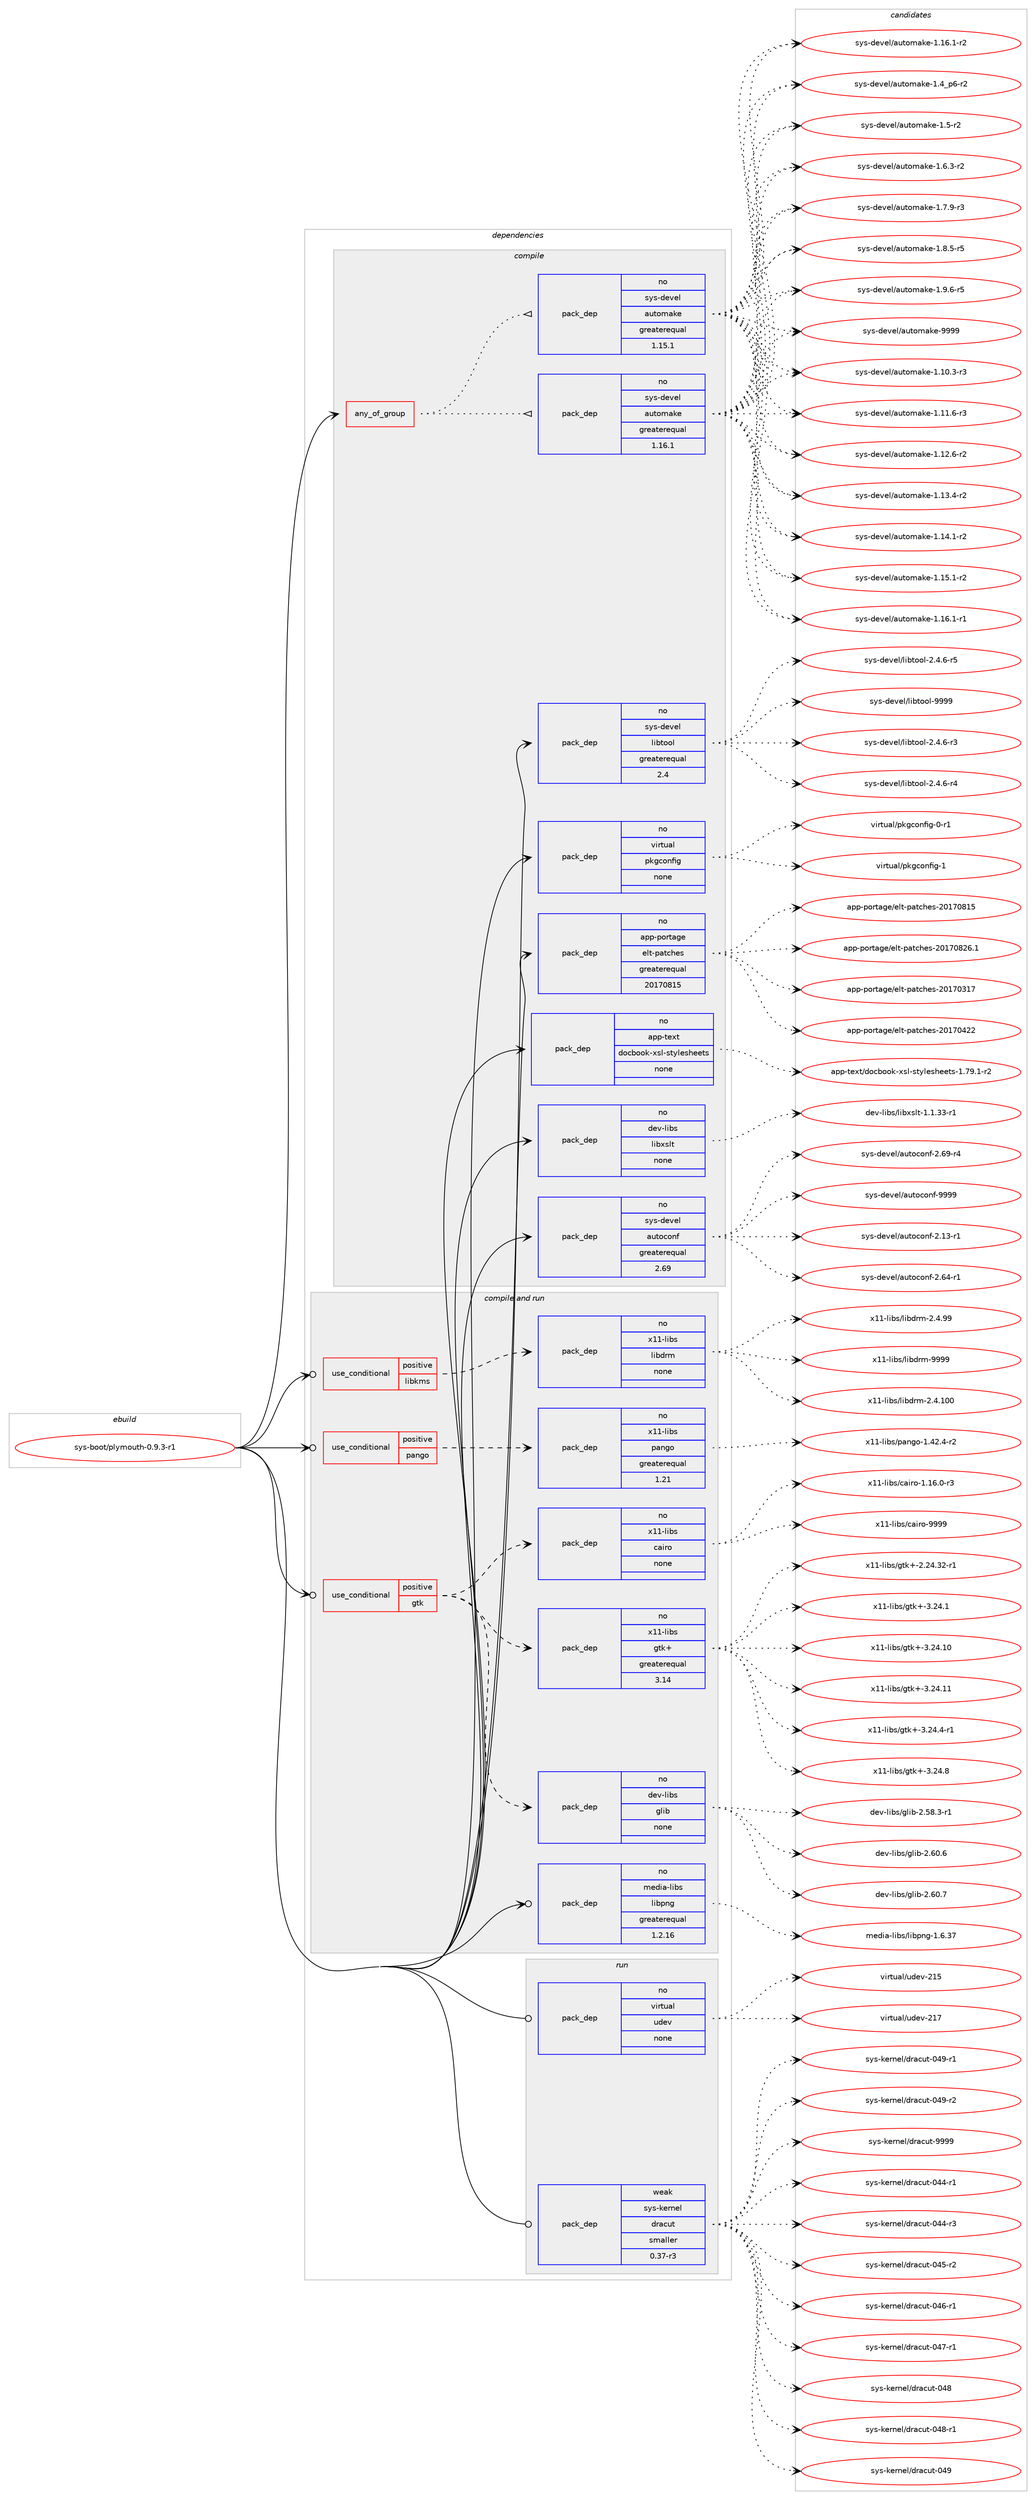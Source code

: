 digraph prolog {

# *************
# Graph options
# *************

newrank=true;
concentrate=true;
compound=true;
graph [rankdir=LR,fontname=Helvetica,fontsize=10,ranksep=1.5];#, ranksep=2.5, nodesep=0.2];
edge  [arrowhead=vee];
node  [fontname=Helvetica,fontsize=10];

# **********
# The ebuild
# **********

subgraph cluster_leftcol {
color=gray;
rank=same;
label=<<i>ebuild</i>>;
id [label="sys-boot/plymouth-0.9.3-r1", color=red, width=4, href="../sys-boot/plymouth-0.9.3-r1.svg"];
}

# ****************
# The dependencies
# ****************

subgraph cluster_midcol {
color=gray;
label=<<i>dependencies</i>>;
subgraph cluster_compile {
fillcolor="#eeeeee";
style=filled;
label=<<i>compile</i>>;
subgraph any14941 {
dependency881866 [label=<<TABLE BORDER="0" CELLBORDER="1" CELLSPACING="0" CELLPADDING="4"><TR><TD CELLPADDING="10">any_of_group</TD></TR></TABLE>>, shape=none, color=red];subgraph pack653960 {
dependency881867 [label=<<TABLE BORDER="0" CELLBORDER="1" CELLSPACING="0" CELLPADDING="4" WIDTH="220"><TR><TD ROWSPAN="6" CELLPADDING="30">pack_dep</TD></TR><TR><TD WIDTH="110">no</TD></TR><TR><TD>sys-devel</TD></TR><TR><TD>automake</TD></TR><TR><TD>greaterequal</TD></TR><TR><TD>1.16.1</TD></TR></TABLE>>, shape=none, color=blue];
}
dependency881866:e -> dependency881867:w [weight=20,style="dotted",arrowhead="oinv"];
subgraph pack653961 {
dependency881868 [label=<<TABLE BORDER="0" CELLBORDER="1" CELLSPACING="0" CELLPADDING="4" WIDTH="220"><TR><TD ROWSPAN="6" CELLPADDING="30">pack_dep</TD></TR><TR><TD WIDTH="110">no</TD></TR><TR><TD>sys-devel</TD></TR><TR><TD>automake</TD></TR><TR><TD>greaterequal</TD></TR><TR><TD>1.15.1</TD></TR></TABLE>>, shape=none, color=blue];
}
dependency881866:e -> dependency881868:w [weight=20,style="dotted",arrowhead="oinv"];
}
id:e -> dependency881866:w [weight=20,style="solid",arrowhead="vee"];
subgraph pack653962 {
dependency881869 [label=<<TABLE BORDER="0" CELLBORDER="1" CELLSPACING="0" CELLPADDING="4" WIDTH="220"><TR><TD ROWSPAN="6" CELLPADDING="30">pack_dep</TD></TR><TR><TD WIDTH="110">no</TD></TR><TR><TD>app-portage</TD></TR><TR><TD>elt-patches</TD></TR><TR><TD>greaterequal</TD></TR><TR><TD>20170815</TD></TR></TABLE>>, shape=none, color=blue];
}
id:e -> dependency881869:w [weight=20,style="solid",arrowhead="vee"];
subgraph pack653963 {
dependency881870 [label=<<TABLE BORDER="0" CELLBORDER="1" CELLSPACING="0" CELLPADDING="4" WIDTH="220"><TR><TD ROWSPAN="6" CELLPADDING="30">pack_dep</TD></TR><TR><TD WIDTH="110">no</TD></TR><TR><TD>app-text</TD></TR><TR><TD>docbook-xsl-stylesheets</TD></TR><TR><TD>none</TD></TR><TR><TD></TD></TR></TABLE>>, shape=none, color=blue];
}
id:e -> dependency881870:w [weight=20,style="solid",arrowhead="vee"];
subgraph pack653964 {
dependency881871 [label=<<TABLE BORDER="0" CELLBORDER="1" CELLSPACING="0" CELLPADDING="4" WIDTH="220"><TR><TD ROWSPAN="6" CELLPADDING="30">pack_dep</TD></TR><TR><TD WIDTH="110">no</TD></TR><TR><TD>dev-libs</TD></TR><TR><TD>libxslt</TD></TR><TR><TD>none</TD></TR><TR><TD></TD></TR></TABLE>>, shape=none, color=blue];
}
id:e -> dependency881871:w [weight=20,style="solid",arrowhead="vee"];
subgraph pack653965 {
dependency881872 [label=<<TABLE BORDER="0" CELLBORDER="1" CELLSPACING="0" CELLPADDING="4" WIDTH="220"><TR><TD ROWSPAN="6" CELLPADDING="30">pack_dep</TD></TR><TR><TD WIDTH="110">no</TD></TR><TR><TD>sys-devel</TD></TR><TR><TD>autoconf</TD></TR><TR><TD>greaterequal</TD></TR><TR><TD>2.69</TD></TR></TABLE>>, shape=none, color=blue];
}
id:e -> dependency881872:w [weight=20,style="solid",arrowhead="vee"];
subgraph pack653966 {
dependency881873 [label=<<TABLE BORDER="0" CELLBORDER="1" CELLSPACING="0" CELLPADDING="4" WIDTH="220"><TR><TD ROWSPAN="6" CELLPADDING="30">pack_dep</TD></TR><TR><TD WIDTH="110">no</TD></TR><TR><TD>sys-devel</TD></TR><TR><TD>libtool</TD></TR><TR><TD>greaterequal</TD></TR><TR><TD>2.4</TD></TR></TABLE>>, shape=none, color=blue];
}
id:e -> dependency881873:w [weight=20,style="solid",arrowhead="vee"];
subgraph pack653967 {
dependency881874 [label=<<TABLE BORDER="0" CELLBORDER="1" CELLSPACING="0" CELLPADDING="4" WIDTH="220"><TR><TD ROWSPAN="6" CELLPADDING="30">pack_dep</TD></TR><TR><TD WIDTH="110">no</TD></TR><TR><TD>virtual</TD></TR><TR><TD>pkgconfig</TD></TR><TR><TD>none</TD></TR><TR><TD></TD></TR></TABLE>>, shape=none, color=blue];
}
id:e -> dependency881874:w [weight=20,style="solid",arrowhead="vee"];
}
subgraph cluster_compileandrun {
fillcolor="#eeeeee";
style=filled;
label=<<i>compile and run</i>>;
subgraph cond212442 {
dependency881875 [label=<<TABLE BORDER="0" CELLBORDER="1" CELLSPACING="0" CELLPADDING="4"><TR><TD ROWSPAN="3" CELLPADDING="10">use_conditional</TD></TR><TR><TD>positive</TD></TR><TR><TD>gtk</TD></TR></TABLE>>, shape=none, color=red];
subgraph pack653968 {
dependency881876 [label=<<TABLE BORDER="0" CELLBORDER="1" CELLSPACING="0" CELLPADDING="4" WIDTH="220"><TR><TD ROWSPAN="6" CELLPADDING="30">pack_dep</TD></TR><TR><TD WIDTH="110">no</TD></TR><TR><TD>dev-libs</TD></TR><TR><TD>glib</TD></TR><TR><TD>none</TD></TR><TR><TD></TD></TR></TABLE>>, shape=none, color=blue];
}
dependency881875:e -> dependency881876:w [weight=20,style="dashed",arrowhead="vee"];
subgraph pack653969 {
dependency881877 [label=<<TABLE BORDER="0" CELLBORDER="1" CELLSPACING="0" CELLPADDING="4" WIDTH="220"><TR><TD ROWSPAN="6" CELLPADDING="30">pack_dep</TD></TR><TR><TD WIDTH="110">no</TD></TR><TR><TD>x11-libs</TD></TR><TR><TD>gtk+</TD></TR><TR><TD>greaterequal</TD></TR><TR><TD>3.14</TD></TR></TABLE>>, shape=none, color=blue];
}
dependency881875:e -> dependency881877:w [weight=20,style="dashed",arrowhead="vee"];
subgraph pack653970 {
dependency881878 [label=<<TABLE BORDER="0" CELLBORDER="1" CELLSPACING="0" CELLPADDING="4" WIDTH="220"><TR><TD ROWSPAN="6" CELLPADDING="30">pack_dep</TD></TR><TR><TD WIDTH="110">no</TD></TR><TR><TD>x11-libs</TD></TR><TR><TD>cairo</TD></TR><TR><TD>none</TD></TR><TR><TD></TD></TR></TABLE>>, shape=none, color=blue];
}
dependency881875:e -> dependency881878:w [weight=20,style="dashed",arrowhead="vee"];
}
id:e -> dependency881875:w [weight=20,style="solid",arrowhead="odotvee"];
subgraph cond212443 {
dependency881879 [label=<<TABLE BORDER="0" CELLBORDER="1" CELLSPACING="0" CELLPADDING="4"><TR><TD ROWSPAN="3" CELLPADDING="10">use_conditional</TD></TR><TR><TD>positive</TD></TR><TR><TD>libkms</TD></TR></TABLE>>, shape=none, color=red];
subgraph pack653971 {
dependency881880 [label=<<TABLE BORDER="0" CELLBORDER="1" CELLSPACING="0" CELLPADDING="4" WIDTH="220"><TR><TD ROWSPAN="6" CELLPADDING="30">pack_dep</TD></TR><TR><TD WIDTH="110">no</TD></TR><TR><TD>x11-libs</TD></TR><TR><TD>libdrm</TD></TR><TR><TD>none</TD></TR><TR><TD></TD></TR></TABLE>>, shape=none, color=blue];
}
dependency881879:e -> dependency881880:w [weight=20,style="dashed",arrowhead="vee"];
}
id:e -> dependency881879:w [weight=20,style="solid",arrowhead="odotvee"];
subgraph cond212444 {
dependency881881 [label=<<TABLE BORDER="0" CELLBORDER="1" CELLSPACING="0" CELLPADDING="4"><TR><TD ROWSPAN="3" CELLPADDING="10">use_conditional</TD></TR><TR><TD>positive</TD></TR><TR><TD>pango</TD></TR></TABLE>>, shape=none, color=red];
subgraph pack653972 {
dependency881882 [label=<<TABLE BORDER="0" CELLBORDER="1" CELLSPACING="0" CELLPADDING="4" WIDTH="220"><TR><TD ROWSPAN="6" CELLPADDING="30">pack_dep</TD></TR><TR><TD WIDTH="110">no</TD></TR><TR><TD>x11-libs</TD></TR><TR><TD>pango</TD></TR><TR><TD>greaterequal</TD></TR><TR><TD>1.21</TD></TR></TABLE>>, shape=none, color=blue];
}
dependency881881:e -> dependency881882:w [weight=20,style="dashed",arrowhead="vee"];
}
id:e -> dependency881881:w [weight=20,style="solid",arrowhead="odotvee"];
subgraph pack653973 {
dependency881883 [label=<<TABLE BORDER="0" CELLBORDER="1" CELLSPACING="0" CELLPADDING="4" WIDTH="220"><TR><TD ROWSPAN="6" CELLPADDING="30">pack_dep</TD></TR><TR><TD WIDTH="110">no</TD></TR><TR><TD>media-libs</TD></TR><TR><TD>libpng</TD></TR><TR><TD>greaterequal</TD></TR><TR><TD>1.2.16</TD></TR></TABLE>>, shape=none, color=blue];
}
id:e -> dependency881883:w [weight=20,style="solid",arrowhead="odotvee"];
}
subgraph cluster_run {
fillcolor="#eeeeee";
style=filled;
label=<<i>run</i>>;
subgraph pack653974 {
dependency881884 [label=<<TABLE BORDER="0" CELLBORDER="1" CELLSPACING="0" CELLPADDING="4" WIDTH="220"><TR><TD ROWSPAN="6" CELLPADDING="30">pack_dep</TD></TR><TR><TD WIDTH="110">no</TD></TR><TR><TD>virtual</TD></TR><TR><TD>udev</TD></TR><TR><TD>none</TD></TR><TR><TD></TD></TR></TABLE>>, shape=none, color=blue];
}
id:e -> dependency881884:w [weight=20,style="solid",arrowhead="odot"];
subgraph pack653975 {
dependency881885 [label=<<TABLE BORDER="0" CELLBORDER="1" CELLSPACING="0" CELLPADDING="4" WIDTH="220"><TR><TD ROWSPAN="6" CELLPADDING="30">pack_dep</TD></TR><TR><TD WIDTH="110">weak</TD></TR><TR><TD>sys-kernel</TD></TR><TR><TD>dracut</TD></TR><TR><TD>smaller</TD></TR><TR><TD>0.37-r3</TD></TR></TABLE>>, shape=none, color=blue];
}
id:e -> dependency881885:w [weight=20,style="solid",arrowhead="odot"];
}
}

# **************
# The candidates
# **************

subgraph cluster_choices {
rank=same;
color=gray;
label=<<i>candidates</i>>;

subgraph choice653960 {
color=black;
nodesep=1;
choice11512111545100101118101108479711711611110997107101454946494846514511451 [label="sys-devel/automake-1.10.3-r3", color=red, width=4,href="../sys-devel/automake-1.10.3-r3.svg"];
choice11512111545100101118101108479711711611110997107101454946494946544511451 [label="sys-devel/automake-1.11.6-r3", color=red, width=4,href="../sys-devel/automake-1.11.6-r3.svg"];
choice11512111545100101118101108479711711611110997107101454946495046544511450 [label="sys-devel/automake-1.12.6-r2", color=red, width=4,href="../sys-devel/automake-1.12.6-r2.svg"];
choice11512111545100101118101108479711711611110997107101454946495146524511450 [label="sys-devel/automake-1.13.4-r2", color=red, width=4,href="../sys-devel/automake-1.13.4-r2.svg"];
choice11512111545100101118101108479711711611110997107101454946495246494511450 [label="sys-devel/automake-1.14.1-r2", color=red, width=4,href="../sys-devel/automake-1.14.1-r2.svg"];
choice11512111545100101118101108479711711611110997107101454946495346494511450 [label="sys-devel/automake-1.15.1-r2", color=red, width=4,href="../sys-devel/automake-1.15.1-r2.svg"];
choice11512111545100101118101108479711711611110997107101454946495446494511449 [label="sys-devel/automake-1.16.1-r1", color=red, width=4,href="../sys-devel/automake-1.16.1-r1.svg"];
choice11512111545100101118101108479711711611110997107101454946495446494511450 [label="sys-devel/automake-1.16.1-r2", color=red, width=4,href="../sys-devel/automake-1.16.1-r2.svg"];
choice115121115451001011181011084797117116111109971071014549465295112544511450 [label="sys-devel/automake-1.4_p6-r2", color=red, width=4,href="../sys-devel/automake-1.4_p6-r2.svg"];
choice11512111545100101118101108479711711611110997107101454946534511450 [label="sys-devel/automake-1.5-r2", color=red, width=4,href="../sys-devel/automake-1.5-r2.svg"];
choice115121115451001011181011084797117116111109971071014549465446514511450 [label="sys-devel/automake-1.6.3-r2", color=red, width=4,href="../sys-devel/automake-1.6.3-r2.svg"];
choice115121115451001011181011084797117116111109971071014549465546574511451 [label="sys-devel/automake-1.7.9-r3", color=red, width=4,href="../sys-devel/automake-1.7.9-r3.svg"];
choice115121115451001011181011084797117116111109971071014549465646534511453 [label="sys-devel/automake-1.8.5-r5", color=red, width=4,href="../sys-devel/automake-1.8.5-r5.svg"];
choice115121115451001011181011084797117116111109971071014549465746544511453 [label="sys-devel/automake-1.9.6-r5", color=red, width=4,href="../sys-devel/automake-1.9.6-r5.svg"];
choice115121115451001011181011084797117116111109971071014557575757 [label="sys-devel/automake-9999", color=red, width=4,href="../sys-devel/automake-9999.svg"];
dependency881867:e -> choice11512111545100101118101108479711711611110997107101454946494846514511451:w [style=dotted,weight="100"];
dependency881867:e -> choice11512111545100101118101108479711711611110997107101454946494946544511451:w [style=dotted,weight="100"];
dependency881867:e -> choice11512111545100101118101108479711711611110997107101454946495046544511450:w [style=dotted,weight="100"];
dependency881867:e -> choice11512111545100101118101108479711711611110997107101454946495146524511450:w [style=dotted,weight="100"];
dependency881867:e -> choice11512111545100101118101108479711711611110997107101454946495246494511450:w [style=dotted,weight="100"];
dependency881867:e -> choice11512111545100101118101108479711711611110997107101454946495346494511450:w [style=dotted,weight="100"];
dependency881867:e -> choice11512111545100101118101108479711711611110997107101454946495446494511449:w [style=dotted,weight="100"];
dependency881867:e -> choice11512111545100101118101108479711711611110997107101454946495446494511450:w [style=dotted,weight="100"];
dependency881867:e -> choice115121115451001011181011084797117116111109971071014549465295112544511450:w [style=dotted,weight="100"];
dependency881867:e -> choice11512111545100101118101108479711711611110997107101454946534511450:w [style=dotted,weight="100"];
dependency881867:e -> choice115121115451001011181011084797117116111109971071014549465446514511450:w [style=dotted,weight="100"];
dependency881867:e -> choice115121115451001011181011084797117116111109971071014549465546574511451:w [style=dotted,weight="100"];
dependency881867:e -> choice115121115451001011181011084797117116111109971071014549465646534511453:w [style=dotted,weight="100"];
dependency881867:e -> choice115121115451001011181011084797117116111109971071014549465746544511453:w [style=dotted,weight="100"];
dependency881867:e -> choice115121115451001011181011084797117116111109971071014557575757:w [style=dotted,weight="100"];
}
subgraph choice653961 {
color=black;
nodesep=1;
choice11512111545100101118101108479711711611110997107101454946494846514511451 [label="sys-devel/automake-1.10.3-r3", color=red, width=4,href="../sys-devel/automake-1.10.3-r3.svg"];
choice11512111545100101118101108479711711611110997107101454946494946544511451 [label="sys-devel/automake-1.11.6-r3", color=red, width=4,href="../sys-devel/automake-1.11.6-r3.svg"];
choice11512111545100101118101108479711711611110997107101454946495046544511450 [label="sys-devel/automake-1.12.6-r2", color=red, width=4,href="../sys-devel/automake-1.12.6-r2.svg"];
choice11512111545100101118101108479711711611110997107101454946495146524511450 [label="sys-devel/automake-1.13.4-r2", color=red, width=4,href="../sys-devel/automake-1.13.4-r2.svg"];
choice11512111545100101118101108479711711611110997107101454946495246494511450 [label="sys-devel/automake-1.14.1-r2", color=red, width=4,href="../sys-devel/automake-1.14.1-r2.svg"];
choice11512111545100101118101108479711711611110997107101454946495346494511450 [label="sys-devel/automake-1.15.1-r2", color=red, width=4,href="../sys-devel/automake-1.15.1-r2.svg"];
choice11512111545100101118101108479711711611110997107101454946495446494511449 [label="sys-devel/automake-1.16.1-r1", color=red, width=4,href="../sys-devel/automake-1.16.1-r1.svg"];
choice11512111545100101118101108479711711611110997107101454946495446494511450 [label="sys-devel/automake-1.16.1-r2", color=red, width=4,href="../sys-devel/automake-1.16.1-r2.svg"];
choice115121115451001011181011084797117116111109971071014549465295112544511450 [label="sys-devel/automake-1.4_p6-r2", color=red, width=4,href="../sys-devel/automake-1.4_p6-r2.svg"];
choice11512111545100101118101108479711711611110997107101454946534511450 [label="sys-devel/automake-1.5-r2", color=red, width=4,href="../sys-devel/automake-1.5-r2.svg"];
choice115121115451001011181011084797117116111109971071014549465446514511450 [label="sys-devel/automake-1.6.3-r2", color=red, width=4,href="../sys-devel/automake-1.6.3-r2.svg"];
choice115121115451001011181011084797117116111109971071014549465546574511451 [label="sys-devel/automake-1.7.9-r3", color=red, width=4,href="../sys-devel/automake-1.7.9-r3.svg"];
choice115121115451001011181011084797117116111109971071014549465646534511453 [label="sys-devel/automake-1.8.5-r5", color=red, width=4,href="../sys-devel/automake-1.8.5-r5.svg"];
choice115121115451001011181011084797117116111109971071014549465746544511453 [label="sys-devel/automake-1.9.6-r5", color=red, width=4,href="../sys-devel/automake-1.9.6-r5.svg"];
choice115121115451001011181011084797117116111109971071014557575757 [label="sys-devel/automake-9999", color=red, width=4,href="../sys-devel/automake-9999.svg"];
dependency881868:e -> choice11512111545100101118101108479711711611110997107101454946494846514511451:w [style=dotted,weight="100"];
dependency881868:e -> choice11512111545100101118101108479711711611110997107101454946494946544511451:w [style=dotted,weight="100"];
dependency881868:e -> choice11512111545100101118101108479711711611110997107101454946495046544511450:w [style=dotted,weight="100"];
dependency881868:e -> choice11512111545100101118101108479711711611110997107101454946495146524511450:w [style=dotted,weight="100"];
dependency881868:e -> choice11512111545100101118101108479711711611110997107101454946495246494511450:w [style=dotted,weight="100"];
dependency881868:e -> choice11512111545100101118101108479711711611110997107101454946495346494511450:w [style=dotted,weight="100"];
dependency881868:e -> choice11512111545100101118101108479711711611110997107101454946495446494511449:w [style=dotted,weight="100"];
dependency881868:e -> choice11512111545100101118101108479711711611110997107101454946495446494511450:w [style=dotted,weight="100"];
dependency881868:e -> choice115121115451001011181011084797117116111109971071014549465295112544511450:w [style=dotted,weight="100"];
dependency881868:e -> choice11512111545100101118101108479711711611110997107101454946534511450:w [style=dotted,weight="100"];
dependency881868:e -> choice115121115451001011181011084797117116111109971071014549465446514511450:w [style=dotted,weight="100"];
dependency881868:e -> choice115121115451001011181011084797117116111109971071014549465546574511451:w [style=dotted,weight="100"];
dependency881868:e -> choice115121115451001011181011084797117116111109971071014549465646534511453:w [style=dotted,weight="100"];
dependency881868:e -> choice115121115451001011181011084797117116111109971071014549465746544511453:w [style=dotted,weight="100"];
dependency881868:e -> choice115121115451001011181011084797117116111109971071014557575757:w [style=dotted,weight="100"];
}
subgraph choice653962 {
color=black;
nodesep=1;
choice97112112451121111141169710310147101108116451129711699104101115455048495548514955 [label="app-portage/elt-patches-20170317", color=red, width=4,href="../app-portage/elt-patches-20170317.svg"];
choice97112112451121111141169710310147101108116451129711699104101115455048495548525050 [label="app-portage/elt-patches-20170422", color=red, width=4,href="../app-portage/elt-patches-20170422.svg"];
choice97112112451121111141169710310147101108116451129711699104101115455048495548564953 [label="app-portage/elt-patches-20170815", color=red, width=4,href="../app-portage/elt-patches-20170815.svg"];
choice971121124511211111411697103101471011081164511297116991041011154550484955485650544649 [label="app-portage/elt-patches-20170826.1", color=red, width=4,href="../app-portage/elt-patches-20170826.1.svg"];
dependency881869:e -> choice97112112451121111141169710310147101108116451129711699104101115455048495548514955:w [style=dotted,weight="100"];
dependency881869:e -> choice97112112451121111141169710310147101108116451129711699104101115455048495548525050:w [style=dotted,weight="100"];
dependency881869:e -> choice97112112451121111141169710310147101108116451129711699104101115455048495548564953:w [style=dotted,weight="100"];
dependency881869:e -> choice971121124511211111411697103101471011081164511297116991041011154550484955485650544649:w [style=dotted,weight="100"];
}
subgraph choice653963 {
color=black;
nodesep=1;
choice97112112451161011201164710011199981111111074512011510845115116121108101115104101101116115454946555746494511450 [label="app-text/docbook-xsl-stylesheets-1.79.1-r2", color=red, width=4,href="../app-text/docbook-xsl-stylesheets-1.79.1-r2.svg"];
dependency881870:e -> choice97112112451161011201164710011199981111111074512011510845115116121108101115104101101116115454946555746494511450:w [style=dotted,weight="100"];
}
subgraph choice653964 {
color=black;
nodesep=1;
choice10010111845108105981154710810598120115108116454946494651514511449 [label="dev-libs/libxslt-1.1.33-r1", color=red, width=4,href="../dev-libs/libxslt-1.1.33-r1.svg"];
dependency881871:e -> choice10010111845108105981154710810598120115108116454946494651514511449:w [style=dotted,weight="100"];
}
subgraph choice653965 {
color=black;
nodesep=1;
choice1151211154510010111810110847971171161119911111010245504649514511449 [label="sys-devel/autoconf-2.13-r1", color=red, width=4,href="../sys-devel/autoconf-2.13-r1.svg"];
choice1151211154510010111810110847971171161119911111010245504654524511449 [label="sys-devel/autoconf-2.64-r1", color=red, width=4,href="../sys-devel/autoconf-2.64-r1.svg"];
choice1151211154510010111810110847971171161119911111010245504654574511452 [label="sys-devel/autoconf-2.69-r4", color=red, width=4,href="../sys-devel/autoconf-2.69-r4.svg"];
choice115121115451001011181011084797117116111991111101024557575757 [label="sys-devel/autoconf-9999", color=red, width=4,href="../sys-devel/autoconf-9999.svg"];
dependency881872:e -> choice1151211154510010111810110847971171161119911111010245504649514511449:w [style=dotted,weight="100"];
dependency881872:e -> choice1151211154510010111810110847971171161119911111010245504654524511449:w [style=dotted,weight="100"];
dependency881872:e -> choice1151211154510010111810110847971171161119911111010245504654574511452:w [style=dotted,weight="100"];
dependency881872:e -> choice115121115451001011181011084797117116111991111101024557575757:w [style=dotted,weight="100"];
}
subgraph choice653966 {
color=black;
nodesep=1;
choice1151211154510010111810110847108105981161111111084550465246544511451 [label="sys-devel/libtool-2.4.6-r3", color=red, width=4,href="../sys-devel/libtool-2.4.6-r3.svg"];
choice1151211154510010111810110847108105981161111111084550465246544511452 [label="sys-devel/libtool-2.4.6-r4", color=red, width=4,href="../sys-devel/libtool-2.4.6-r4.svg"];
choice1151211154510010111810110847108105981161111111084550465246544511453 [label="sys-devel/libtool-2.4.6-r5", color=red, width=4,href="../sys-devel/libtool-2.4.6-r5.svg"];
choice1151211154510010111810110847108105981161111111084557575757 [label="sys-devel/libtool-9999", color=red, width=4,href="../sys-devel/libtool-9999.svg"];
dependency881873:e -> choice1151211154510010111810110847108105981161111111084550465246544511451:w [style=dotted,weight="100"];
dependency881873:e -> choice1151211154510010111810110847108105981161111111084550465246544511452:w [style=dotted,weight="100"];
dependency881873:e -> choice1151211154510010111810110847108105981161111111084550465246544511453:w [style=dotted,weight="100"];
dependency881873:e -> choice1151211154510010111810110847108105981161111111084557575757:w [style=dotted,weight="100"];
}
subgraph choice653967 {
color=black;
nodesep=1;
choice11810511411611797108471121071039911111010210510345484511449 [label="virtual/pkgconfig-0-r1", color=red, width=4,href="../virtual/pkgconfig-0-r1.svg"];
choice1181051141161179710847112107103991111101021051034549 [label="virtual/pkgconfig-1", color=red, width=4,href="../virtual/pkgconfig-1.svg"];
dependency881874:e -> choice11810511411611797108471121071039911111010210510345484511449:w [style=dotted,weight="100"];
dependency881874:e -> choice1181051141161179710847112107103991111101021051034549:w [style=dotted,weight="100"];
}
subgraph choice653968 {
color=black;
nodesep=1;
choice10010111845108105981154710310810598455046535646514511449 [label="dev-libs/glib-2.58.3-r1", color=red, width=4,href="../dev-libs/glib-2.58.3-r1.svg"];
choice1001011184510810598115471031081059845504654484654 [label="dev-libs/glib-2.60.6", color=red, width=4,href="../dev-libs/glib-2.60.6.svg"];
choice1001011184510810598115471031081059845504654484655 [label="dev-libs/glib-2.60.7", color=red, width=4,href="../dev-libs/glib-2.60.7.svg"];
dependency881876:e -> choice10010111845108105981154710310810598455046535646514511449:w [style=dotted,weight="100"];
dependency881876:e -> choice1001011184510810598115471031081059845504654484654:w [style=dotted,weight="100"];
dependency881876:e -> choice1001011184510810598115471031081059845504654484655:w [style=dotted,weight="100"];
}
subgraph choice653969 {
color=black;
nodesep=1;
choice12049494510810598115471031161074345504650524651504511449 [label="x11-libs/gtk+-2.24.32-r1", color=red, width=4,href="../x11-libs/gtk+-2.24.32-r1.svg"];
choice12049494510810598115471031161074345514650524649 [label="x11-libs/gtk+-3.24.1", color=red, width=4,href="../x11-libs/gtk+-3.24.1.svg"];
choice1204949451081059811547103116107434551465052464948 [label="x11-libs/gtk+-3.24.10", color=red, width=4,href="../x11-libs/gtk+-3.24.10.svg"];
choice1204949451081059811547103116107434551465052464949 [label="x11-libs/gtk+-3.24.11", color=red, width=4,href="../x11-libs/gtk+-3.24.11.svg"];
choice120494945108105981154710311610743455146505246524511449 [label="x11-libs/gtk+-3.24.4-r1", color=red, width=4,href="../x11-libs/gtk+-3.24.4-r1.svg"];
choice12049494510810598115471031161074345514650524656 [label="x11-libs/gtk+-3.24.8", color=red, width=4,href="../x11-libs/gtk+-3.24.8.svg"];
dependency881877:e -> choice12049494510810598115471031161074345504650524651504511449:w [style=dotted,weight="100"];
dependency881877:e -> choice12049494510810598115471031161074345514650524649:w [style=dotted,weight="100"];
dependency881877:e -> choice1204949451081059811547103116107434551465052464948:w [style=dotted,weight="100"];
dependency881877:e -> choice1204949451081059811547103116107434551465052464949:w [style=dotted,weight="100"];
dependency881877:e -> choice120494945108105981154710311610743455146505246524511449:w [style=dotted,weight="100"];
dependency881877:e -> choice12049494510810598115471031161074345514650524656:w [style=dotted,weight="100"];
}
subgraph choice653970 {
color=black;
nodesep=1;
choice12049494510810598115479997105114111454946495446484511451 [label="x11-libs/cairo-1.16.0-r3", color=red, width=4,href="../x11-libs/cairo-1.16.0-r3.svg"];
choice120494945108105981154799971051141114557575757 [label="x11-libs/cairo-9999", color=red, width=4,href="../x11-libs/cairo-9999.svg"];
dependency881878:e -> choice12049494510810598115479997105114111454946495446484511451:w [style=dotted,weight="100"];
dependency881878:e -> choice120494945108105981154799971051141114557575757:w [style=dotted,weight="100"];
}
subgraph choice653971 {
color=black;
nodesep=1;
choice1204949451081059811547108105981001141094550465246494848 [label="x11-libs/libdrm-2.4.100", color=red, width=4,href="../x11-libs/libdrm-2.4.100.svg"];
choice12049494510810598115471081059810011410945504652465757 [label="x11-libs/libdrm-2.4.99", color=red, width=4,href="../x11-libs/libdrm-2.4.99.svg"];
choice1204949451081059811547108105981001141094557575757 [label="x11-libs/libdrm-9999", color=red, width=4,href="../x11-libs/libdrm-9999.svg"];
dependency881880:e -> choice1204949451081059811547108105981001141094550465246494848:w [style=dotted,weight="100"];
dependency881880:e -> choice12049494510810598115471081059810011410945504652465757:w [style=dotted,weight="100"];
dependency881880:e -> choice1204949451081059811547108105981001141094557575757:w [style=dotted,weight="100"];
}
subgraph choice653972 {
color=black;
nodesep=1;
choice120494945108105981154711297110103111454946525046524511450 [label="x11-libs/pango-1.42.4-r2", color=red, width=4,href="../x11-libs/pango-1.42.4-r2.svg"];
dependency881882:e -> choice120494945108105981154711297110103111454946525046524511450:w [style=dotted,weight="100"];
}
subgraph choice653973 {
color=black;
nodesep=1;
choice109101100105974510810598115471081059811211010345494654465155 [label="media-libs/libpng-1.6.37", color=red, width=4,href="../media-libs/libpng-1.6.37.svg"];
dependency881883:e -> choice109101100105974510810598115471081059811211010345494654465155:w [style=dotted,weight="100"];
}
subgraph choice653974 {
color=black;
nodesep=1;
choice118105114116117971084711710010111845504953 [label="virtual/udev-215", color=red, width=4,href="../virtual/udev-215.svg"];
choice118105114116117971084711710010111845504955 [label="virtual/udev-217", color=red, width=4,href="../virtual/udev-217.svg"];
dependency881884:e -> choice118105114116117971084711710010111845504953:w [style=dotted,weight="100"];
dependency881884:e -> choice118105114116117971084711710010111845504955:w [style=dotted,weight="100"];
}
subgraph choice653975 {
color=black;
nodesep=1;
choice11512111545107101114110101108471001149799117116454852524511449 [label="sys-kernel/dracut-044-r1", color=red, width=4,href="../sys-kernel/dracut-044-r1.svg"];
choice11512111545107101114110101108471001149799117116454852524511451 [label="sys-kernel/dracut-044-r3", color=red, width=4,href="../sys-kernel/dracut-044-r3.svg"];
choice11512111545107101114110101108471001149799117116454852534511450 [label="sys-kernel/dracut-045-r2", color=red, width=4,href="../sys-kernel/dracut-045-r2.svg"];
choice11512111545107101114110101108471001149799117116454852544511449 [label="sys-kernel/dracut-046-r1", color=red, width=4,href="../sys-kernel/dracut-046-r1.svg"];
choice11512111545107101114110101108471001149799117116454852554511449 [label="sys-kernel/dracut-047-r1", color=red, width=4,href="../sys-kernel/dracut-047-r1.svg"];
choice1151211154510710111411010110847100114979911711645485256 [label="sys-kernel/dracut-048", color=red, width=4,href="../sys-kernel/dracut-048.svg"];
choice11512111545107101114110101108471001149799117116454852564511449 [label="sys-kernel/dracut-048-r1", color=red, width=4,href="../sys-kernel/dracut-048-r1.svg"];
choice1151211154510710111411010110847100114979911711645485257 [label="sys-kernel/dracut-049", color=red, width=4,href="../sys-kernel/dracut-049.svg"];
choice11512111545107101114110101108471001149799117116454852574511449 [label="sys-kernel/dracut-049-r1", color=red, width=4,href="../sys-kernel/dracut-049-r1.svg"];
choice11512111545107101114110101108471001149799117116454852574511450 [label="sys-kernel/dracut-049-r2", color=red, width=4,href="../sys-kernel/dracut-049-r2.svg"];
choice115121115451071011141101011084710011497991171164557575757 [label="sys-kernel/dracut-9999", color=red, width=4,href="../sys-kernel/dracut-9999.svg"];
dependency881885:e -> choice11512111545107101114110101108471001149799117116454852524511449:w [style=dotted,weight="100"];
dependency881885:e -> choice11512111545107101114110101108471001149799117116454852524511451:w [style=dotted,weight="100"];
dependency881885:e -> choice11512111545107101114110101108471001149799117116454852534511450:w [style=dotted,weight="100"];
dependency881885:e -> choice11512111545107101114110101108471001149799117116454852544511449:w [style=dotted,weight="100"];
dependency881885:e -> choice11512111545107101114110101108471001149799117116454852554511449:w [style=dotted,weight="100"];
dependency881885:e -> choice1151211154510710111411010110847100114979911711645485256:w [style=dotted,weight="100"];
dependency881885:e -> choice11512111545107101114110101108471001149799117116454852564511449:w [style=dotted,weight="100"];
dependency881885:e -> choice1151211154510710111411010110847100114979911711645485257:w [style=dotted,weight="100"];
dependency881885:e -> choice11512111545107101114110101108471001149799117116454852574511449:w [style=dotted,weight="100"];
dependency881885:e -> choice11512111545107101114110101108471001149799117116454852574511450:w [style=dotted,weight="100"];
dependency881885:e -> choice115121115451071011141101011084710011497991171164557575757:w [style=dotted,weight="100"];
}
}

}
